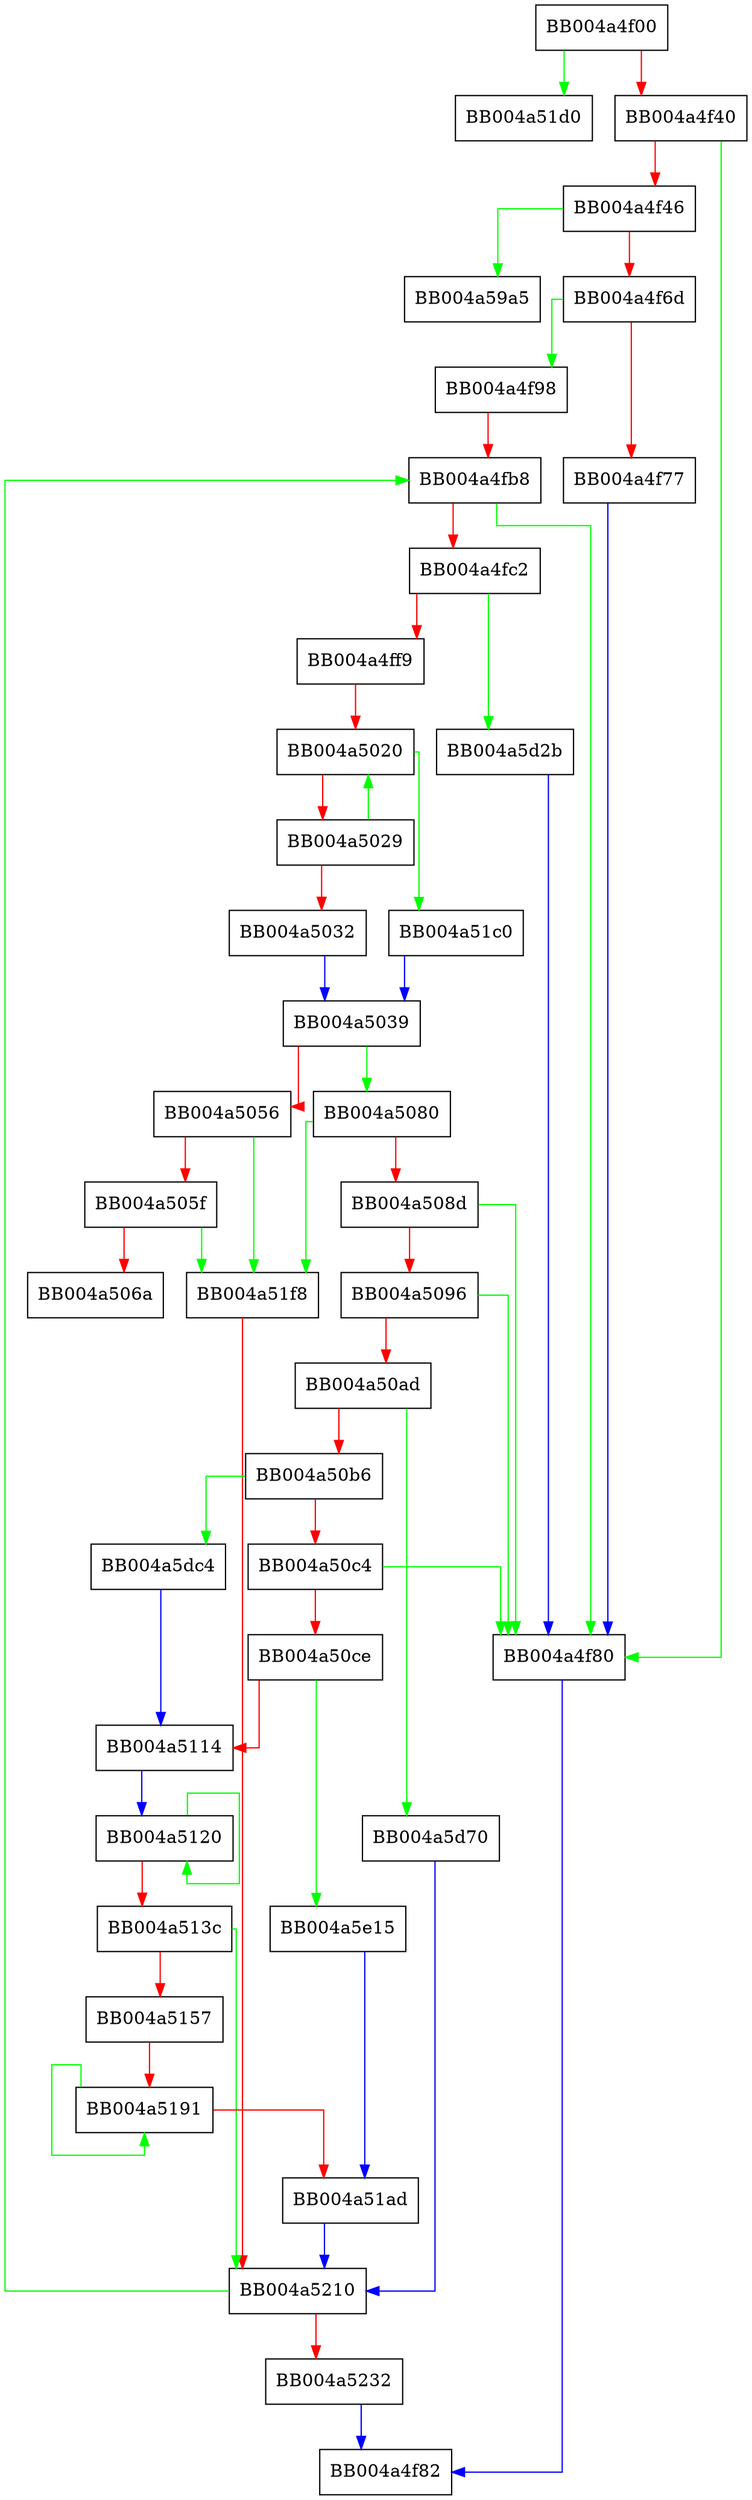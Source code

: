 digraph ssl_print_extensions {
  node [shape="box"];
  graph [splines=ortho];
  BB004a4f00 -> BB004a51d0 [color="green"];
  BB004a4f00 -> BB004a4f40 [color="red"];
  BB004a4f40 -> BB004a4f80 [color="green"];
  BB004a4f40 -> BB004a4f46 [color="red"];
  BB004a4f46 -> BB004a59a5 [color="green"];
  BB004a4f46 -> BB004a4f6d [color="red"];
  BB004a4f6d -> BB004a4f98 [color="green"];
  BB004a4f6d -> BB004a4f77 [color="red"];
  BB004a4f77 -> BB004a4f80 [color="blue"];
  BB004a4f80 -> BB004a4f82 [color="blue"];
  BB004a4f98 -> BB004a4fb8 [color="red"];
  BB004a4fb8 -> BB004a4f80 [color="green"];
  BB004a4fb8 -> BB004a4fc2 [color="red"];
  BB004a4fc2 -> BB004a5d2b [color="green"];
  BB004a4fc2 -> BB004a4ff9 [color="red"];
  BB004a4ff9 -> BB004a5020 [color="red"];
  BB004a5020 -> BB004a51c0 [color="green"];
  BB004a5020 -> BB004a5029 [color="red"];
  BB004a5029 -> BB004a5020 [color="green"];
  BB004a5029 -> BB004a5032 [color="red"];
  BB004a5032 -> BB004a5039 [color="blue"];
  BB004a5039 -> BB004a5080 [color="green"];
  BB004a5039 -> BB004a5056 [color="red"];
  BB004a5056 -> BB004a51f8 [color="green"];
  BB004a5056 -> BB004a505f [color="red"];
  BB004a505f -> BB004a51f8 [color="green"];
  BB004a505f -> BB004a506a [color="red"];
  BB004a5080 -> BB004a51f8 [color="green"];
  BB004a5080 -> BB004a508d [color="red"];
  BB004a508d -> BB004a4f80 [color="green"];
  BB004a508d -> BB004a5096 [color="red"];
  BB004a5096 -> BB004a4f80 [color="green"];
  BB004a5096 -> BB004a50ad [color="red"];
  BB004a50ad -> BB004a5d70 [color="green"];
  BB004a50ad -> BB004a50b6 [color="red"];
  BB004a50b6 -> BB004a5dc4 [color="green"];
  BB004a50b6 -> BB004a50c4 [color="red"];
  BB004a50c4 -> BB004a4f80 [color="green"];
  BB004a50c4 -> BB004a50ce [color="red"];
  BB004a50ce -> BB004a5e15 [color="green"];
  BB004a50ce -> BB004a5114 [color="red"];
  BB004a5114 -> BB004a5120 [color="blue"];
  BB004a5120 -> BB004a5120 [color="green"];
  BB004a5120 -> BB004a513c [color="red"];
  BB004a513c -> BB004a5210 [color="green"];
  BB004a513c -> BB004a5157 [color="red"];
  BB004a5157 -> BB004a5191 [color="red"];
  BB004a5191 -> BB004a5191 [color="green"];
  BB004a5191 -> BB004a51ad [color="red"];
  BB004a51ad -> BB004a5210 [color="blue"];
  BB004a51c0 -> BB004a5039 [color="blue"];
  BB004a51f8 -> BB004a5210 [color="red"];
  BB004a5210 -> BB004a4fb8 [color="green"];
  BB004a5210 -> BB004a5232 [color="red"];
  BB004a5232 -> BB004a4f82 [color="blue"];
  BB004a5d2b -> BB004a4f80 [color="blue"];
  BB004a5d70 -> BB004a5210 [color="blue"];
  BB004a5dc4 -> BB004a5114 [color="blue"];
  BB004a5e15 -> BB004a51ad [color="blue"];
}